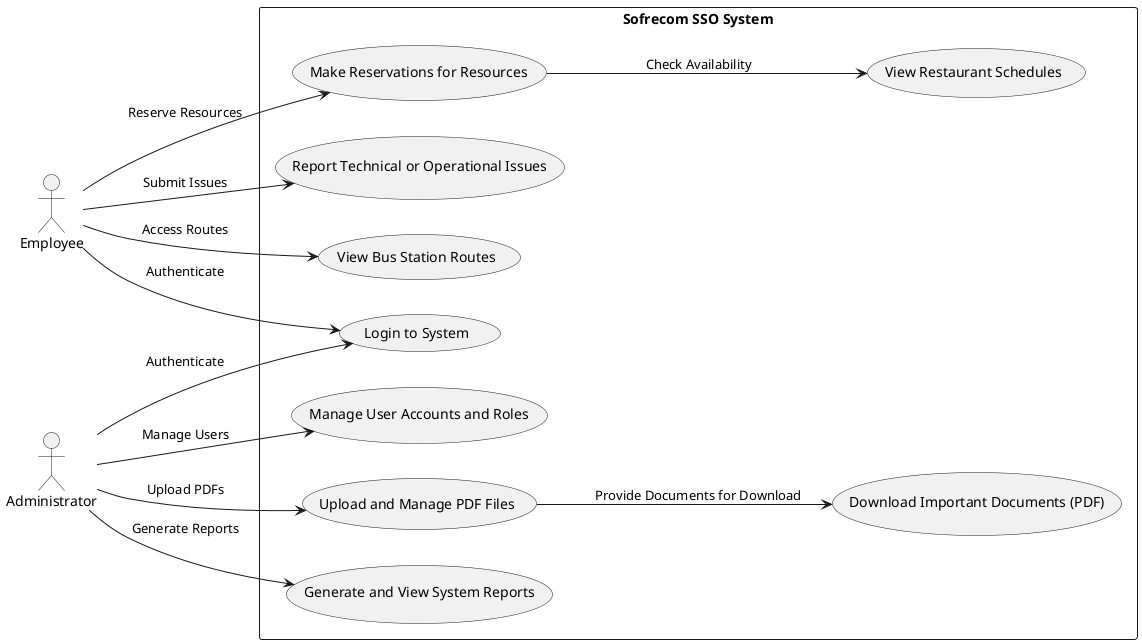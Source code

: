 @startuml
left to right direction

actor Employee as E
actor Administrator as A

rectangle "Sofrecom SSO System" {
    usecase "Login to System" as UC1
    usecase "View Restaurant Schedules" as UC2
    usecase "Make Reservations for Resources" as UC3
    usecase "Report Technical or Operational Issues" as UC4
    usecase "View Bus Station Routes" as UC5
    usecase "Download Important Documents (PDF)" as UC6
    usecase "Manage User Accounts and Roles" as UC7
    usecase "Upload and Manage PDF Files" as UC8
    usecase "Generate and View System Reports" as UC9
}

E --> UC1 : "Authenticate"
E --> UC3 : "Reserve Resources"
E --> UC4 : "Submit Issues"
E --> UC5 : "Access Routes"

A --> UC1 : "Authenticate"
A --> UC7 : "Manage Users"
A --> UC8 : "Upload PDFs"
A --> UC9 : "Generate Reports"

UC3 --> UC2 : "Check Availability"
UC8 --> UC6 : "Provide Documents for Download"
@enduml